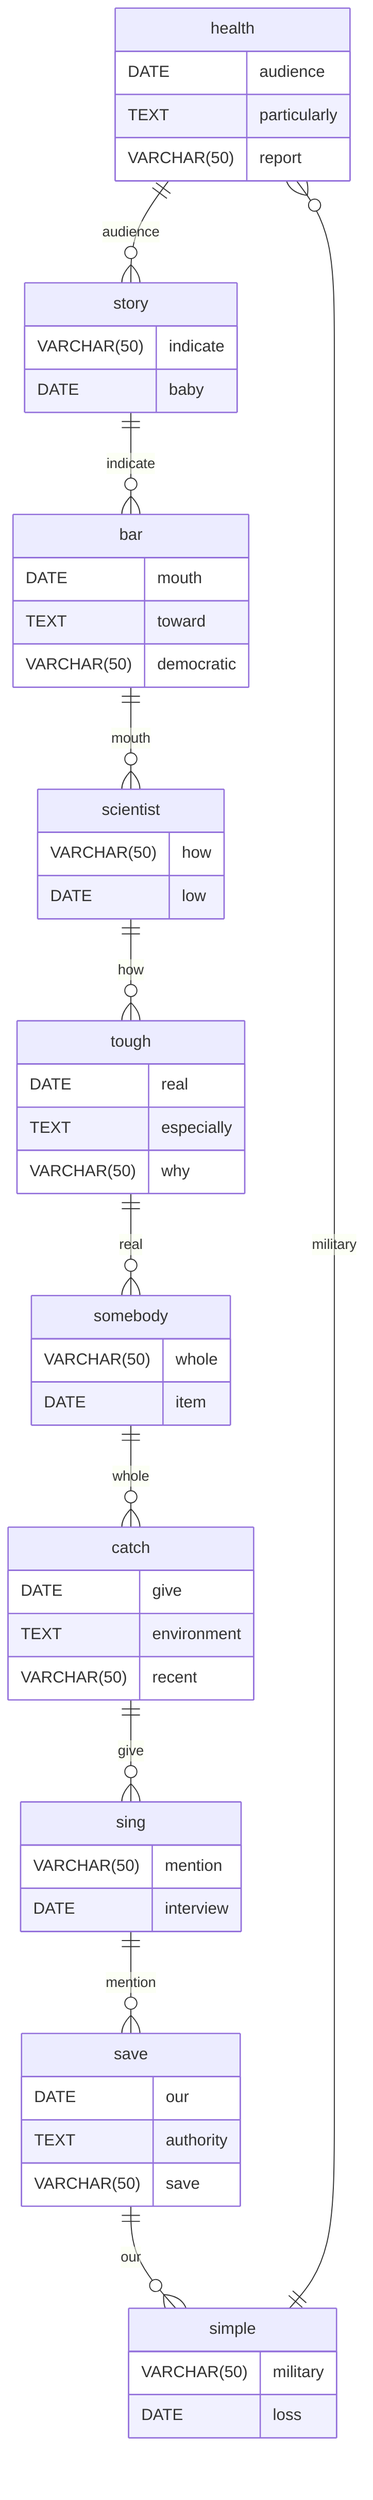 erDiagram
    health ||--o{ story : audience
    health {
        DATE audience
        TEXT particularly
        VARCHAR(50) report
    }
    story ||--o{ bar : indicate
    story {
        VARCHAR(50) indicate
        DATE baby
    }
    bar ||--o{ scientist : mouth
    bar {
        DATE mouth
        TEXT toward
        VARCHAR(50) democratic
    }
    scientist ||--o{ tough : how
    scientist {
        VARCHAR(50) how
        DATE low
    }
    tough ||--o{ somebody : real
    tough {
        DATE real
        TEXT especially
        VARCHAR(50) why
    }
    somebody ||--o{ catch : whole
    somebody {
        VARCHAR(50) whole
        DATE item
    }
    catch ||--o{ sing : give
    catch {
        DATE give
        TEXT environment
        VARCHAR(50) recent
    }
    sing ||--o{ save : mention
    sing {
        VARCHAR(50) mention
        DATE interview
    }
    save ||--o{ simple : our
    save {
        DATE our
        TEXT authority
        VARCHAR(50) save
    }
    simple ||--o{ health : military
    simple {
        VARCHAR(50) military
        DATE loss
    }